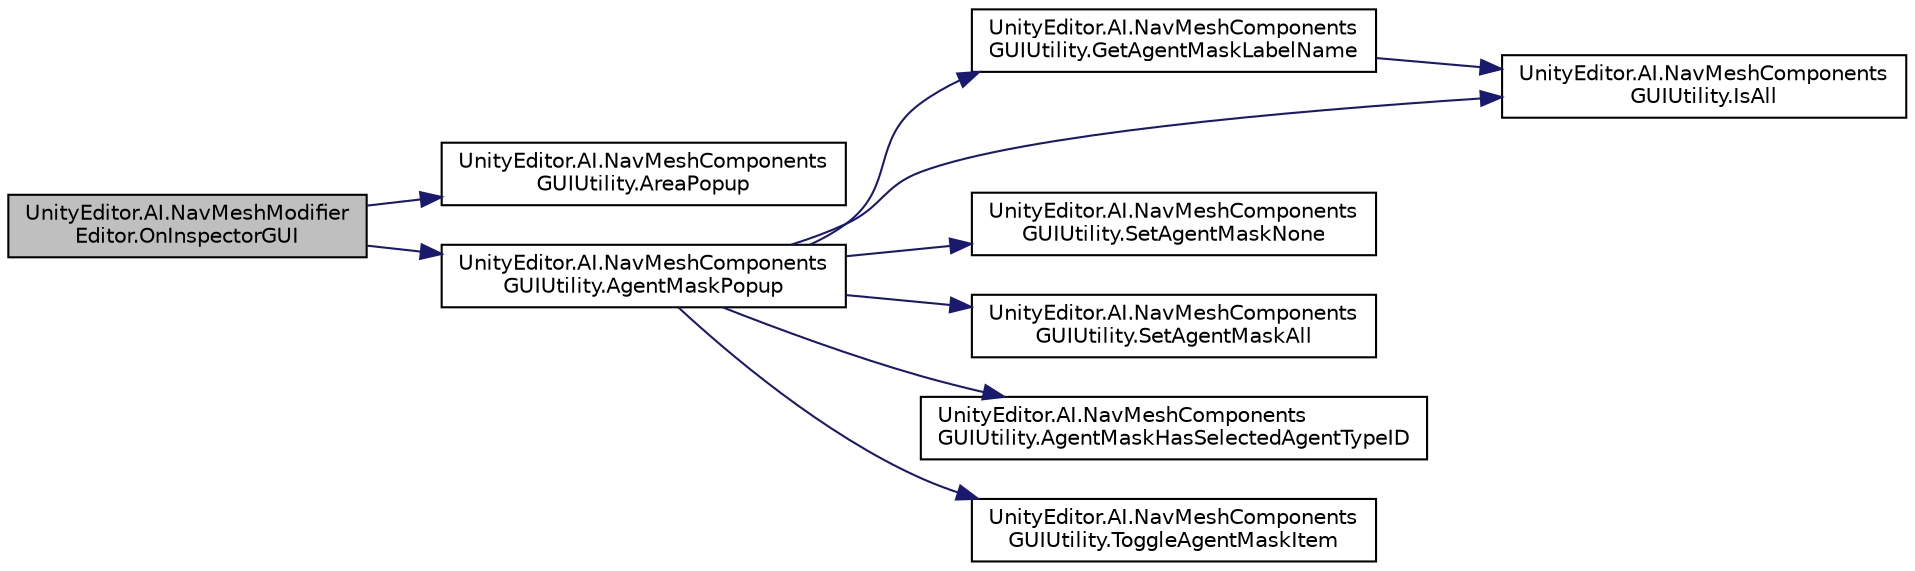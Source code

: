 digraph "UnityEditor.AI.NavMeshModifierEditor.OnInspectorGUI"
{
 // LATEX_PDF_SIZE
  edge [fontname="Helvetica",fontsize="10",labelfontname="Helvetica",labelfontsize="10"];
  node [fontname="Helvetica",fontsize="10",shape=record];
  rankdir="LR";
  Node2 [label="UnityEditor.AI.NavMeshModifier\lEditor.OnInspectorGUI",height=0.2,width=0.4,color="black", fillcolor="grey75", style="filled", fontcolor="black",tooltip=" "];
  Node2 -> Node3 [color="midnightblue",fontsize="10",style="solid",fontname="Helvetica"];
  Node3 [label="UnityEditor.AI.NavMeshComponents\lGUIUtility.AreaPopup",height=0.2,width=0.4,color="black", fillcolor="white", style="filled",URL="$class_unity_editor_1_1_a_i_1_1_nav_mesh_components_g_u_i_utility.html#a3a766aa7560b9342338bae8d406c87fb",tooltip=" "];
  Node2 -> Node4 [color="midnightblue",fontsize="10",style="solid",fontname="Helvetica"];
  Node4 [label="UnityEditor.AI.NavMeshComponents\lGUIUtility.AgentMaskPopup",height=0.2,width=0.4,color="black", fillcolor="white", style="filled",URL="$class_unity_editor_1_1_a_i_1_1_nav_mesh_components_g_u_i_utility.html#abb5263aab6b9c095d0f9c2cc781d9378",tooltip=" "];
  Node4 -> Node5 [color="midnightblue",fontsize="10",style="solid",fontname="Helvetica"];
  Node5 [label="UnityEditor.AI.NavMeshComponents\lGUIUtility.GetAgentMaskLabelName",height=0.2,width=0.4,color="black", fillcolor="white", style="filled",URL="$class_unity_editor_1_1_a_i_1_1_nav_mesh_components_g_u_i_utility.html#abade3a2164052b32e16faf74a9b638ab",tooltip=" "];
  Node5 -> Node6 [color="midnightblue",fontsize="10",style="solid",fontname="Helvetica"];
  Node6 [label="UnityEditor.AI.NavMeshComponents\lGUIUtility.IsAll",height=0.2,width=0.4,color="black", fillcolor="white", style="filled",URL="$class_unity_editor_1_1_a_i_1_1_nav_mesh_components_g_u_i_utility.html#a38d45726ada15e0626fe1b3a9c1ee3b5",tooltip=" "];
  Node4 -> Node6 [color="midnightblue",fontsize="10",style="solid",fontname="Helvetica"];
  Node4 -> Node7 [color="midnightblue",fontsize="10",style="solid",fontname="Helvetica"];
  Node7 [label="UnityEditor.AI.NavMeshComponents\lGUIUtility.SetAgentMaskNone",height=0.2,width=0.4,color="black", fillcolor="white", style="filled",URL="$class_unity_editor_1_1_a_i_1_1_nav_mesh_components_g_u_i_utility.html#aae436ef00fc091ddd415f08dfd90ca56",tooltip=" "];
  Node4 -> Node8 [color="midnightblue",fontsize="10",style="solid",fontname="Helvetica"];
  Node8 [label="UnityEditor.AI.NavMeshComponents\lGUIUtility.SetAgentMaskAll",height=0.2,width=0.4,color="black", fillcolor="white", style="filled",URL="$class_unity_editor_1_1_a_i_1_1_nav_mesh_components_g_u_i_utility.html#a42e98a786f1c90e425f996393d123897",tooltip=" "];
  Node4 -> Node9 [color="midnightblue",fontsize="10",style="solid",fontname="Helvetica"];
  Node9 [label="UnityEditor.AI.NavMeshComponents\lGUIUtility.AgentMaskHasSelectedAgentTypeID",height=0.2,width=0.4,color="black", fillcolor="white", style="filled",URL="$class_unity_editor_1_1_a_i_1_1_nav_mesh_components_g_u_i_utility.html#a828a12550cc67fd4d2961448d39629d4",tooltip=" "];
  Node4 -> Node10 [color="midnightblue",fontsize="10",style="solid",fontname="Helvetica"];
  Node10 [label="UnityEditor.AI.NavMeshComponents\lGUIUtility.ToggleAgentMaskItem",height=0.2,width=0.4,color="black", fillcolor="white", style="filled",URL="$class_unity_editor_1_1_a_i_1_1_nav_mesh_components_g_u_i_utility.html#a2e71d4c629a72e7e1f06da7c17106b9b",tooltip=" "];
}
